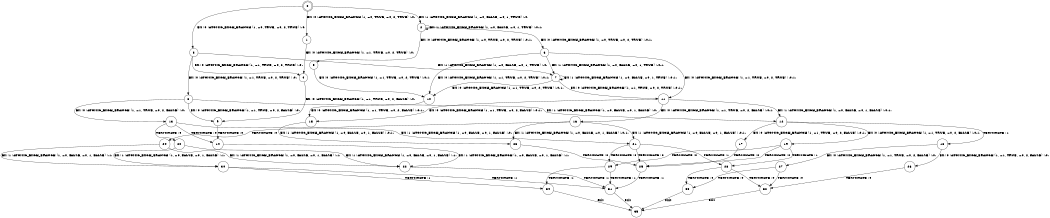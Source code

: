 digraph BCG {
size = "7, 10.5";
center = TRUE;
node [shape = circle];
0 [peripheries = 2];
0 -> 1 [label = "EX !0 !ATOMIC_EXCH_BRANCH (1, +0, TRUE, +0, 2, TRUE) !:0:"];
0 -> 2 [label = "EX !1 !ATOMIC_EXCH_BRANCH (1, +0, FALSE, +0, 1, TRUE) !:0:"];
0 -> 3 [label = "EX !0 !ATOMIC_EXCH_BRANCH (1, +0, TRUE, +0, 2, TRUE) !:0:"];
1 -> 4 [label = "EX !0 !ATOMIC_EXCH_BRANCH (1, +1, TRUE, +0, 2, TRUE) !:0:"];
2 -> 5 [label = "EX !0 !ATOMIC_EXCH_BRANCH (1, +0, TRUE, +0, 2, TRUE) !:0:1:"];
2 -> 6 [label = "EX !0 !ATOMIC_EXCH_BRANCH (1, +0, TRUE, +0, 2, TRUE) !:0:1:"];
2 -> 2 [label = "EX !1 !ATOMIC_EXCH_BRANCH (1, +0, FALSE, +0, 1, TRUE) !:0:1:"];
3 -> 4 [label = "EX !0 !ATOMIC_EXCH_BRANCH (1, +1, TRUE, +0, 2, TRUE) !:0:"];
3 -> 7 [label = "EX !1 !ATOMIC_EXCH_BRANCH (1, +0, FALSE, +0, 1, TRUE) !:0:"];
3 -> 8 [label = "EX !0 !ATOMIC_EXCH_BRANCH (1, +1, TRUE, +0, 2, TRUE) !:0:"];
4 -> 9 [label = "EX !0 !ATOMIC_EXCH_BRANCH (1, +1, TRUE, +0, 2, FALSE) !:0:"];
5 -> 10 [label = "EX !0 !ATOMIC_EXCH_BRANCH (1, +1, TRUE, +0, 2, TRUE) !:0:1:"];
6 -> 10 [label = "EX !0 !ATOMIC_EXCH_BRANCH (1, +1, TRUE, +0, 2, TRUE) !:0:1:"];
6 -> 7 [label = "EX !1 !ATOMIC_EXCH_BRANCH (1, +0, FALSE, +0, 1, TRUE) !:0:1:"];
6 -> 11 [label = "EX !0 !ATOMIC_EXCH_BRANCH (1, +1, TRUE, +0, 2, TRUE) !:0:1:"];
7 -> 10 [label = "EX !0 !ATOMIC_EXCH_BRANCH (1, +1, TRUE, +0, 2, TRUE) !:0:1:"];
7 -> 7 [label = "EX !1 !ATOMIC_EXCH_BRANCH (1, +0, FALSE, +0, 1, TRUE) !:0:1:"];
7 -> 11 [label = "EX !0 !ATOMIC_EXCH_BRANCH (1, +1, TRUE, +0, 2, TRUE) !:0:1:"];
8 -> 9 [label = "EX !0 !ATOMIC_EXCH_BRANCH (1, +1, TRUE, +0, 2, FALSE) !:0:"];
8 -> 12 [label = "EX !1 !ATOMIC_EXCH_BRANCH (1, +0, FALSE, +0, 1, FALSE) !:0:"];
8 -> 13 [label = "EX !0 !ATOMIC_EXCH_BRANCH (1, +1, TRUE, +0, 2, FALSE) !:0:"];
9 -> 14 [label = "TERMINATE !0"];
10 -> 15 [label = "EX !0 !ATOMIC_EXCH_BRANCH (1, +1, TRUE, +0, 2, FALSE) !:0:1:"];
11 -> 15 [label = "EX !0 !ATOMIC_EXCH_BRANCH (1, +1, TRUE, +0, 2, FALSE) !:0:1:"];
11 -> 12 [label = "EX !1 !ATOMIC_EXCH_BRANCH (1, +0, FALSE, +0, 1, FALSE) !:0:1:"];
11 -> 16 [label = "EX !0 !ATOMIC_EXCH_BRANCH (1, +1, TRUE, +0, 2, FALSE) !:0:1:"];
12 -> 17 [label = "EX !0 !ATOMIC_EXCH_BRANCH (1, +1, TRUE, +0, 2, FALSE) !:0:1:"];
12 -> 18 [label = "TERMINATE !1"];
12 -> 19 [label = "EX !0 !ATOMIC_EXCH_BRANCH (1, +1, TRUE, +0, 2, FALSE) !:0:1:"];
13 -> 14 [label = "TERMINATE !0"];
13 -> 20 [label = "TERMINATE !0"];
13 -> 21 [label = "EX !1 !ATOMIC_EXCH_BRANCH (1, +0, FALSE, +0, 1, FALSE) !:0:"];
14 -> 22 [label = "EX !1 !ATOMIC_EXCH_BRANCH (1, +0, FALSE, +0, 1, FALSE) !:1:"];
15 -> 23 [label = "EX !1 !ATOMIC_EXCH_BRANCH (1, +0, FALSE, +0, 1, FALSE) !:0:1:"];
16 -> 23 [label = "EX !1 !ATOMIC_EXCH_BRANCH (1, +0, FALSE, +0, 1, FALSE) !:0:1:"];
16 -> 24 [label = "TERMINATE !0"];
16 -> 21 [label = "EX !1 !ATOMIC_EXCH_BRANCH (1, +0, FALSE, +0, 1, FALSE) !:0:1:"];
17 -> 25 [label = "TERMINATE !0"];
18 -> 26 [label = "EX !0 !ATOMIC_EXCH_BRANCH (1, +1, TRUE, +0, 2, FALSE) !:0:"];
18 -> 27 [label = "EX !0 !ATOMIC_EXCH_BRANCH (1, +1, TRUE, +0, 2, FALSE) !:0:"];
19 -> 25 [label = "TERMINATE !0"];
19 -> 28 [label = "TERMINATE !1"];
19 -> 29 [label = "TERMINATE !0"];
20 -> 22 [label = "EX !1 !ATOMIC_EXCH_BRANCH (1, +0, FALSE, +0, 1, FALSE) !:1:"];
20 -> 30 [label = "EX !1 !ATOMIC_EXCH_BRANCH (1, +0, FALSE, +0, 1, FALSE) !:1:"];
21 -> 25 [label = "TERMINATE !0"];
21 -> 28 [label = "TERMINATE !1"];
21 -> 29 [label = "TERMINATE !0"];
22 -> 31 [label = "TERMINATE !1"];
23 -> 25 [label = "TERMINATE !0"];
24 -> 22 [label = "EX !1 !ATOMIC_EXCH_BRANCH (1, +0, FALSE, +0, 1, FALSE) !:1:"];
24 -> 30 [label = "EX !1 !ATOMIC_EXCH_BRANCH (1, +0, FALSE, +0, 1, FALSE) !:1:"];
25 -> 31 [label = "TERMINATE !1"];
26 -> 32 [label = "TERMINATE !0"];
27 -> 32 [label = "TERMINATE !0"];
27 -> 33 [label = "TERMINATE !0"];
28 -> 32 [label = "TERMINATE !0"];
28 -> 33 [label = "TERMINATE !0"];
29 -> 31 [label = "TERMINATE !1"];
29 -> 34 [label = "TERMINATE !1"];
30 -> 31 [label = "TERMINATE !1"];
30 -> 34 [label = "TERMINATE !1"];
31 -> 35 [label = "exit"];
32 -> 35 [label = "exit"];
33 -> 35 [label = "exit"];
34 -> 35 [label = "exit"];
}
